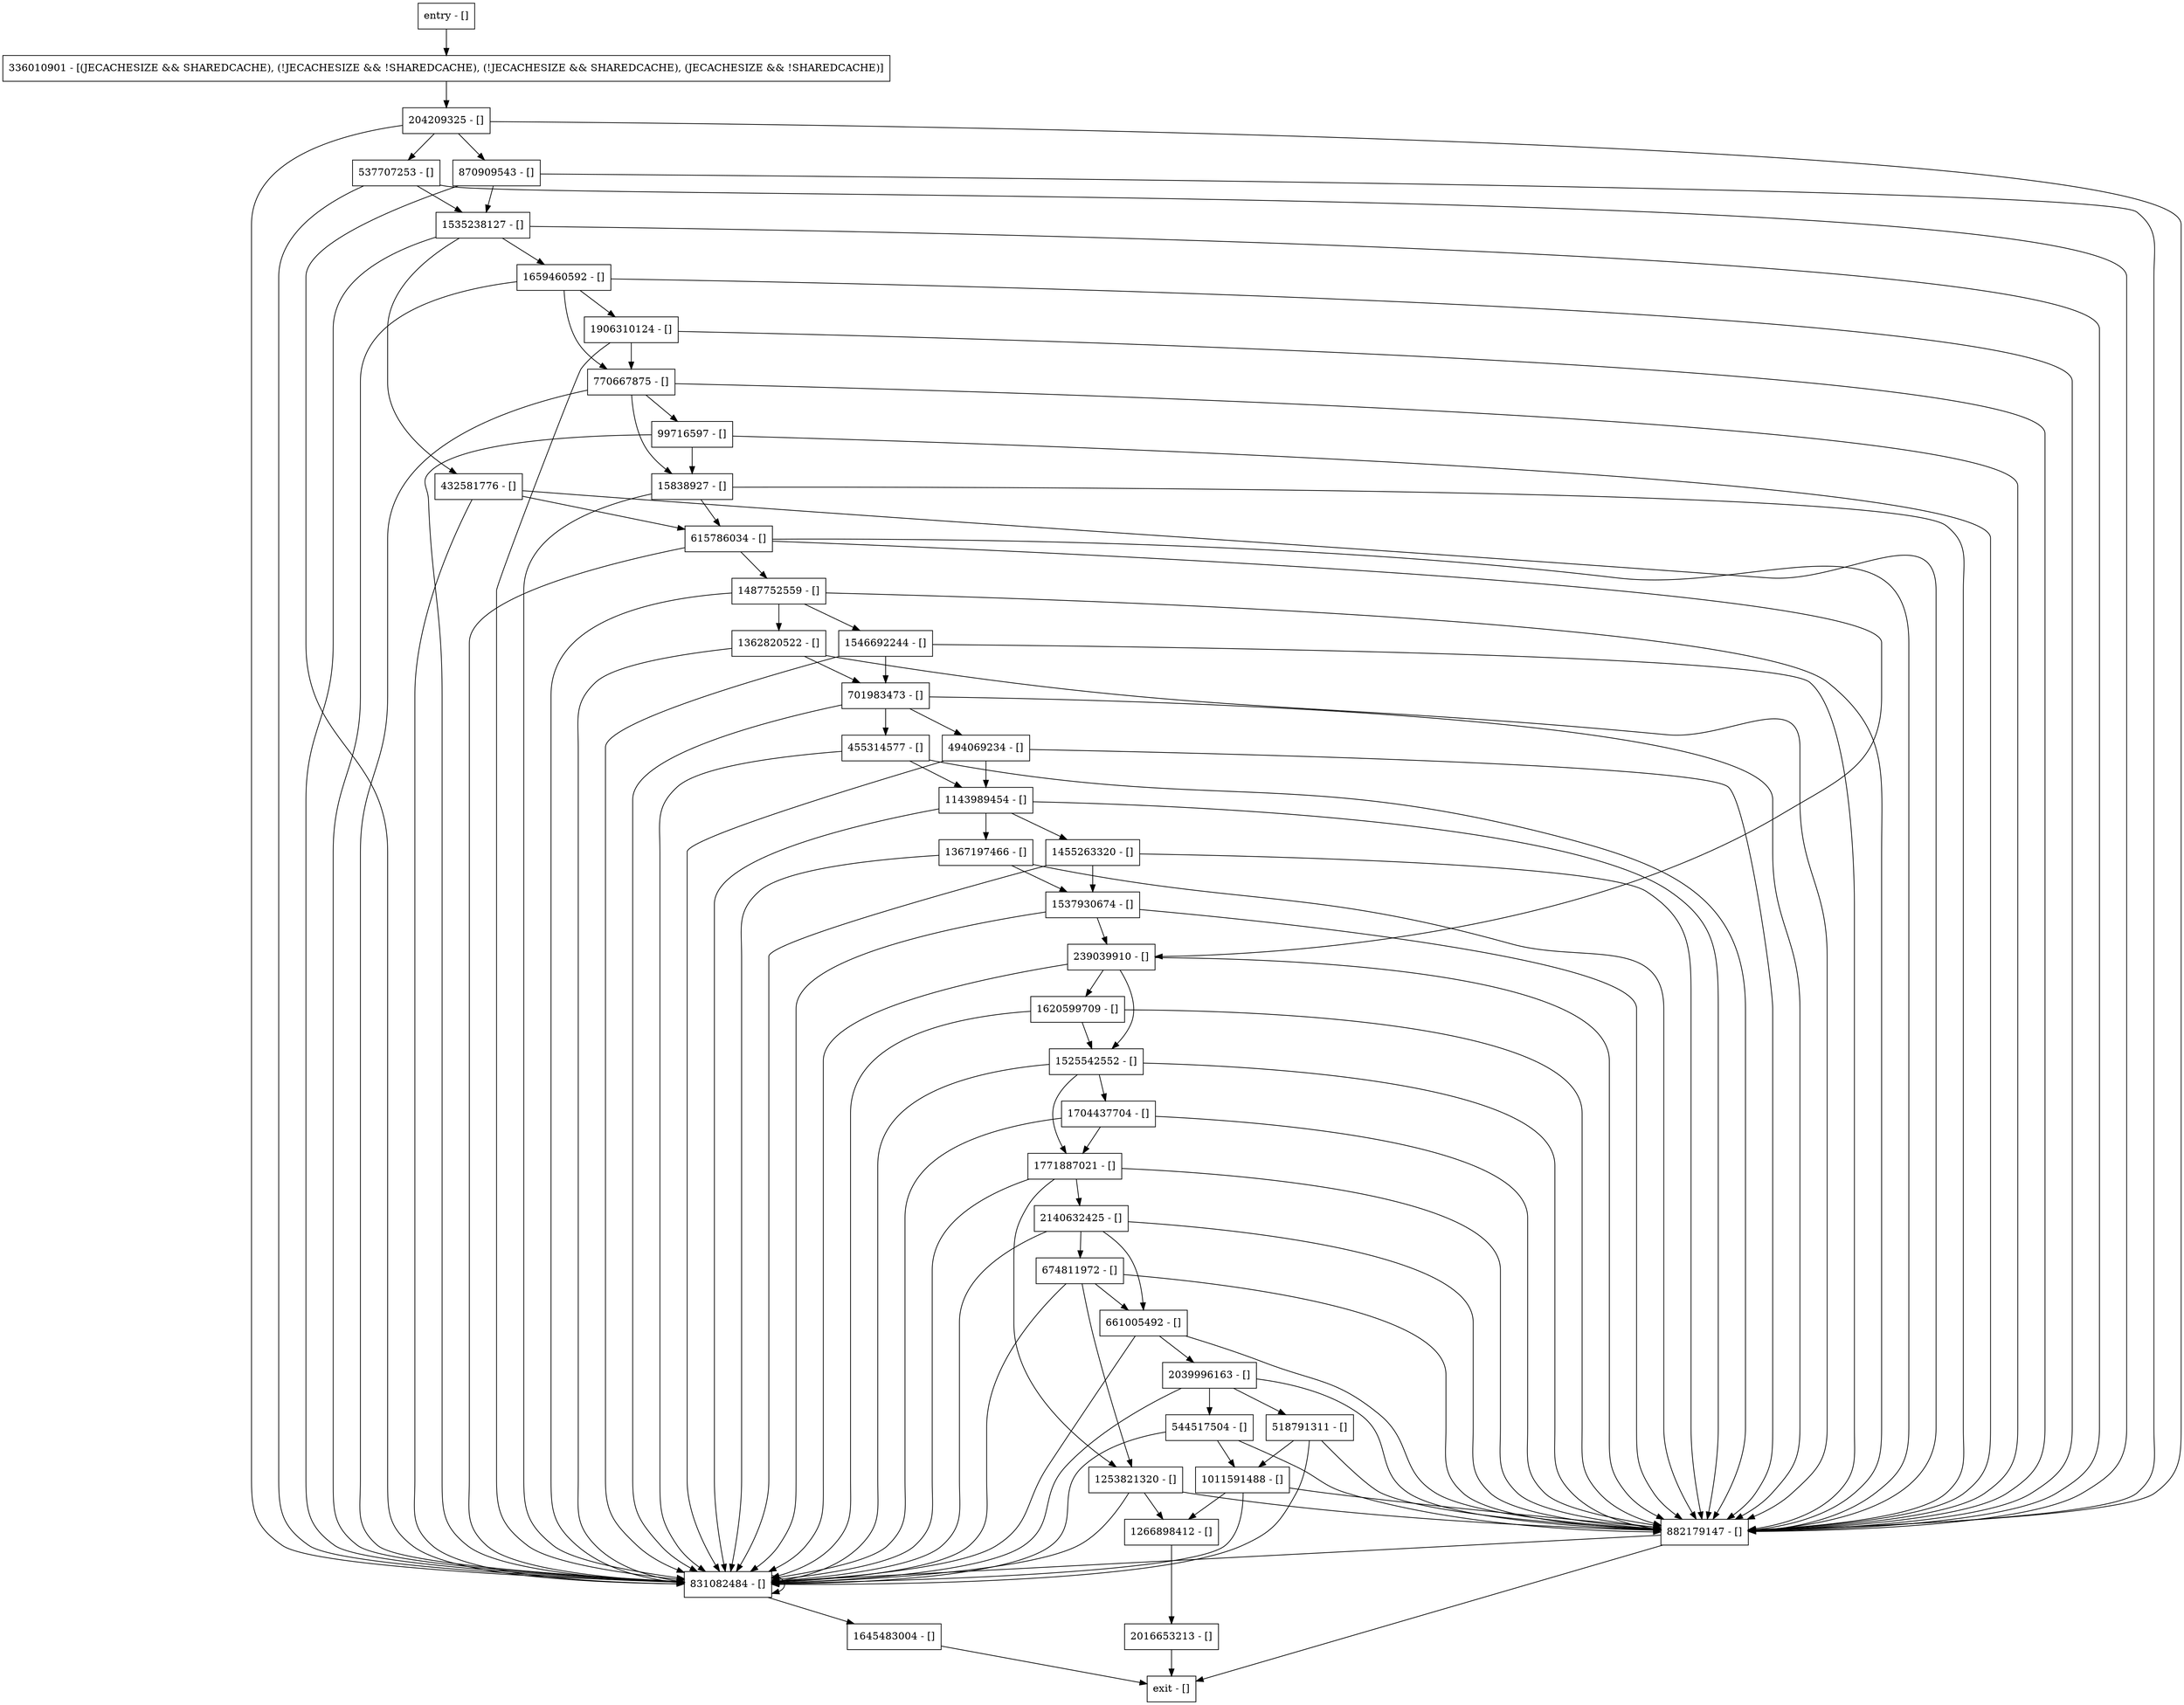 digraph recover {
node [shape=record];
1659460592 [label="1659460592 - []"];
882179147 [label="882179147 - []"];
870909543 [label="870909543 - []"];
1645483004 [label="1645483004 - []"];
1455263320 [label="1455263320 - []"];
494069234 [label="494069234 - []"];
1546692244 [label="1546692244 - []"];
1143989454 [label="1143989454 - []"];
661005492 [label="661005492 - []"];
455314577 [label="455314577 - []"];
1362820522 [label="1362820522 - []"];
239039910 [label="239039910 - []"];
1253821320 [label="1253821320 - []"];
2140632425 [label="2140632425 - []"];
15838927 [label="15838927 - []"];
544517504 [label="544517504 - []"];
99716597 [label="99716597 - []"];
2016653213 [label="2016653213 - []"];
336010901 [label="336010901 - [(JECACHESIZE && SHAREDCACHE), (!JECACHESIZE && !SHAREDCACHE), (!JECACHESIZE && SHAREDCACHE), (JECACHESIZE && !SHAREDCACHE)]"];
674811972 [label="674811972 - []"];
1525542552 [label="1525542552 - []"];
831082484 [label="831082484 - []"];
1367197466 [label="1367197466 - []"];
615786034 [label="615786034 - []"];
1771887021 [label="1771887021 - []"];
1906310124 [label="1906310124 - []"];
432581776 [label="432581776 - []"];
1487752559 [label="1487752559 - []"];
1704437704 [label="1704437704 - []"];
2039996163 [label="2039996163 - []"];
1537930674 [label="1537930674 - []"];
entry [label="entry - []"];
exit [label="exit - []"];
518791311 [label="518791311 - []"];
1266898412 [label="1266898412 - []"];
770667875 [label="770667875 - []"];
204209325 [label="204209325 - []"];
701983473 [label="701983473 - []"];
1620599709 [label="1620599709 - []"];
537707253 [label="537707253 - []"];
1535238127 [label="1535238127 - []"];
1011591488 [label="1011591488 - []"];
entry;
exit;
1659460592 -> 882179147;
1659460592 -> 831082484;
1659460592 -> 770667875;
1659460592 -> 1906310124;
882179147 -> exit;
882179147 -> 831082484;
870909543 -> 882179147;
870909543 -> 831082484;
870909543 -> 1535238127;
1645483004 -> exit;
1455263320 -> 1537930674;
1455263320 -> 882179147;
1455263320 -> 831082484;
494069234 -> 882179147;
494069234 -> 831082484;
494069234 -> 1143989454;
1546692244 -> 882179147;
1546692244 -> 831082484;
1546692244 -> 701983473;
1143989454 -> 882179147;
1143989454 -> 1455263320;
1143989454 -> 831082484;
1143989454 -> 1367197466;
661005492 -> 2039996163;
661005492 -> 882179147;
661005492 -> 831082484;
455314577 -> 882179147;
455314577 -> 831082484;
455314577 -> 1143989454;
1362820522 -> 882179147;
1362820522 -> 831082484;
1362820522 -> 701983473;
239039910 -> 882179147;
239039910 -> 1525542552;
239039910 -> 831082484;
239039910 -> 1620599709;
1253821320 -> 882179147;
1253821320 -> 1266898412;
1253821320 -> 831082484;
2140632425 -> 674811972;
2140632425 -> 882179147;
2140632425 -> 831082484;
2140632425 -> 661005492;
15838927 -> 882179147;
15838927 -> 831082484;
15838927 -> 615786034;
544517504 -> 882179147;
544517504 -> 831082484;
544517504 -> 1011591488;
99716597 -> 882179147;
99716597 -> 831082484;
99716597 -> 15838927;
2016653213 -> exit;
336010901 -> 204209325;
674811972 -> 882179147;
674811972 -> 1253821320;
674811972 -> 831082484;
674811972 -> 661005492;
1525542552 -> 882179147;
1525542552 -> 831082484;
1525542552 -> 1771887021;
1525542552 -> 1704437704;
831082484 -> 1645483004;
831082484 -> 831082484;
1367197466 -> 1537930674;
1367197466 -> 882179147;
1367197466 -> 831082484;
615786034 -> 882179147;
615786034 -> 239039910;
615786034 -> 831082484;
615786034 -> 1487752559;
1771887021 -> 882179147;
1771887021 -> 1253821320;
1771887021 -> 831082484;
1771887021 -> 2140632425;
1906310124 -> 882179147;
1906310124 -> 831082484;
1906310124 -> 770667875;
432581776 -> 882179147;
432581776 -> 831082484;
432581776 -> 615786034;
1487752559 -> 1362820522;
1487752559 -> 882179147;
1487752559 -> 831082484;
1487752559 -> 1546692244;
1704437704 -> 882179147;
1704437704 -> 831082484;
1704437704 -> 1771887021;
2039996163 -> 882179147;
2039996163 -> 518791311;
2039996163 -> 831082484;
2039996163 -> 544517504;
1537930674 -> 882179147;
1537930674 -> 239039910;
1537930674 -> 831082484;
entry -> 336010901;
518791311 -> 882179147;
518791311 -> 831082484;
518791311 -> 1011591488;
1266898412 -> 2016653213;
770667875 -> 882179147;
770667875 -> 831082484;
770667875 -> 15838927;
770667875 -> 99716597;
204209325 -> 882179147;
204209325 -> 870909543;
204209325 -> 831082484;
204209325 -> 537707253;
701983473 -> 455314577;
701983473 -> 882179147;
701983473 -> 494069234;
701983473 -> 831082484;
1620599709 -> 882179147;
1620599709 -> 1525542552;
1620599709 -> 831082484;
537707253 -> 882179147;
537707253 -> 831082484;
537707253 -> 1535238127;
1535238127 -> 1659460592;
1535238127 -> 882179147;
1535238127 -> 831082484;
1535238127 -> 432581776;
1011591488 -> 882179147;
1011591488 -> 1266898412;
1011591488 -> 831082484;
}
